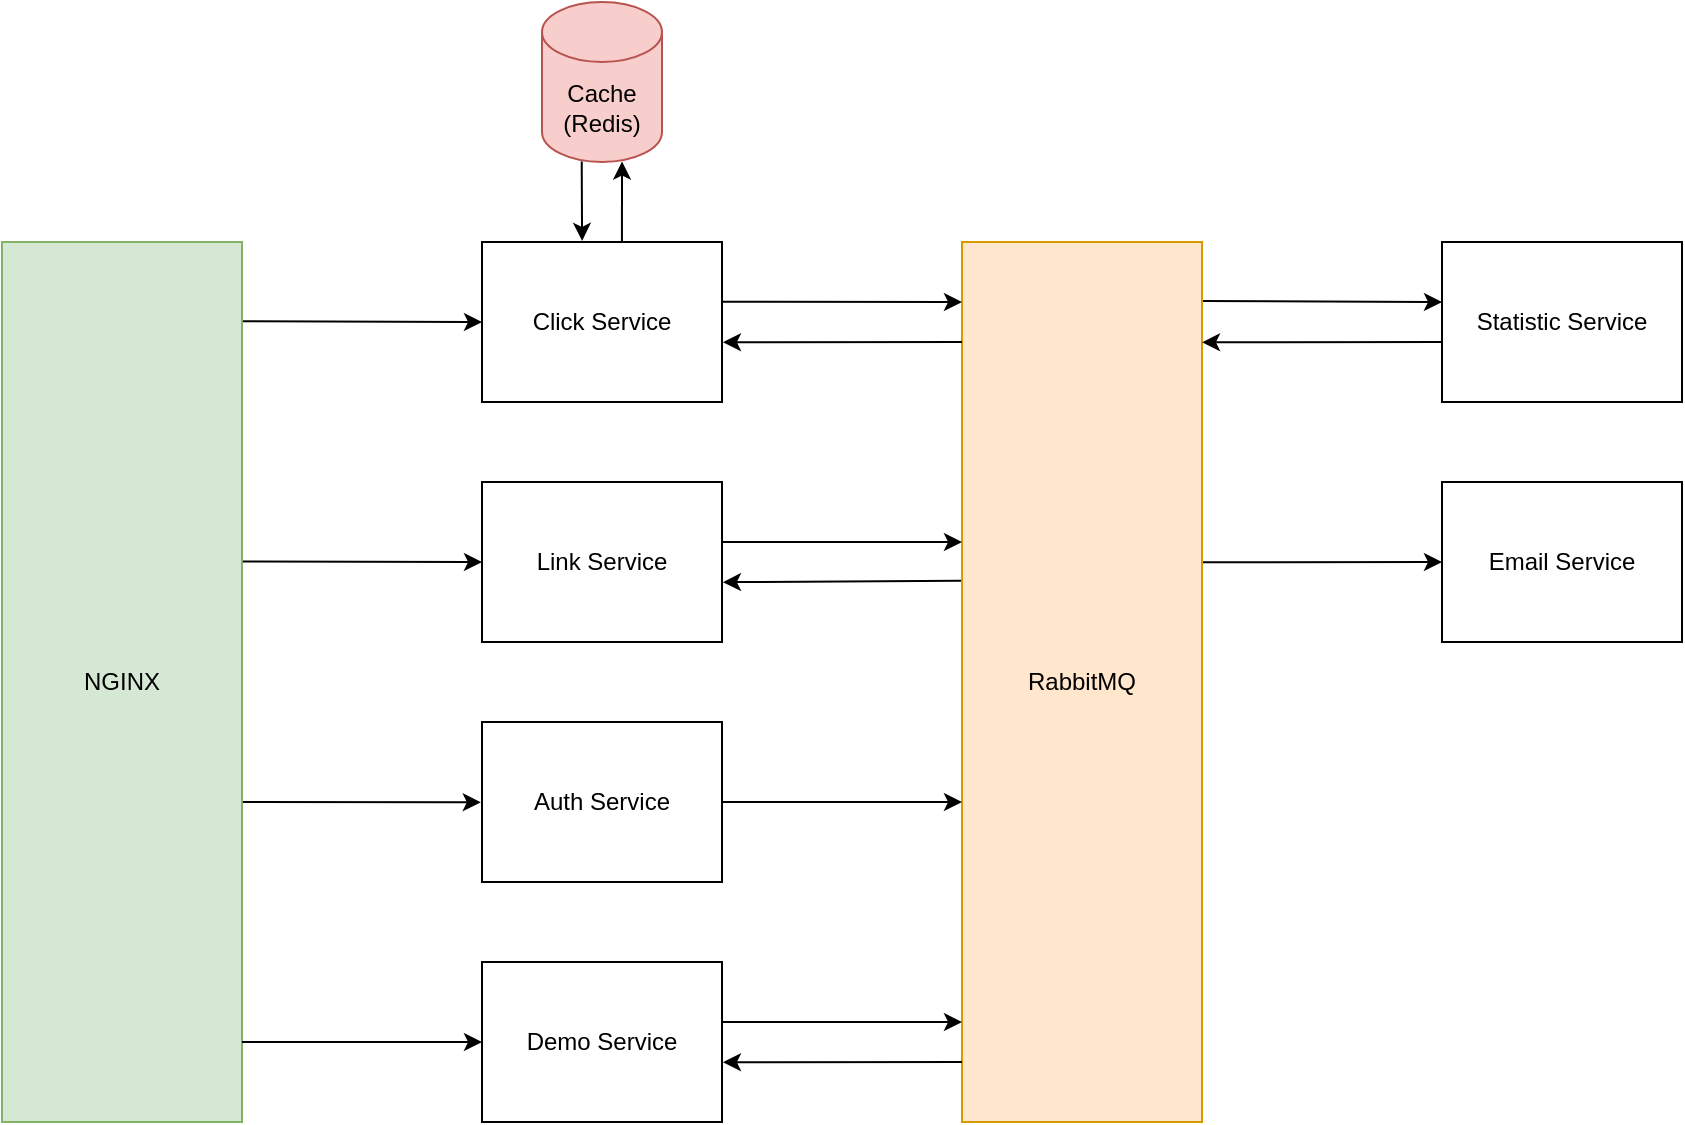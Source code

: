 <mxfile version="24.3.0" type="device">
  <diagram name="Page-1" id="sNq0cwUZBGhNZ78gHTRc">
    <mxGraphModel dx="1760" dy="966" grid="1" gridSize="10" guides="1" tooltips="1" connect="1" arrows="1" fold="1" page="1" pageScale="1" pageWidth="850" pageHeight="1100" math="0" shadow="0">
      <root>
        <mxCell id="0" />
        <mxCell id="1" parent="0" />
        <mxCell id="y6XsWSgxVyZHeU39wQFt-1" value="NGINX" style="rounded=0;whiteSpace=wrap;html=1;fillColor=#d5e8d4;strokeColor=#82b366;" parent="1" vertex="1">
          <mxGeometry x="120" y="200" width="120" height="440" as="geometry" />
        </mxCell>
        <mxCell id="FdpQEZ3YWwQ4bJ486MFl-2" value="Link Service" style="rounded=0;whiteSpace=wrap;html=1;" parent="1" vertex="1">
          <mxGeometry x="360" y="320" width="120" height="80" as="geometry" />
        </mxCell>
        <mxCell id="FdpQEZ3YWwQ4bJ486MFl-3" value="Click Service" style="rounded=0;whiteSpace=wrap;html=1;" parent="1" vertex="1">
          <mxGeometry x="360" y="200" width="120" height="80" as="geometry" />
        </mxCell>
        <mxCell id="FdpQEZ3YWwQ4bJ486MFl-5" value="Cache (Redis)" style="shape=cylinder3;whiteSpace=wrap;html=1;boundedLbl=1;backgroundOutline=1;size=15;fillColor=#f8cecc;strokeColor=#b85450;" parent="1" vertex="1">
          <mxGeometry x="390" y="80" width="60" height="80" as="geometry" />
        </mxCell>
        <mxCell id="FdpQEZ3YWwQ4bJ486MFl-7" value="RabbitMQ" style="rounded=0;whiteSpace=wrap;html=1;fillColor=#ffe6cc;strokeColor=#d79b00;" parent="1" vertex="1">
          <mxGeometry x="600" y="200" width="120" height="440" as="geometry" />
        </mxCell>
        <mxCell id="FdpQEZ3YWwQ4bJ486MFl-10" value="" style="endArrow=classic;html=1;rounded=0;exitX=1.004;exitY=0.09;exitDx=0;exitDy=0;entryX=0;entryY=0.5;entryDx=0;entryDy=0;exitPerimeter=0;" parent="1" source="y6XsWSgxVyZHeU39wQFt-1" target="FdpQEZ3YWwQ4bJ486MFl-3" edge="1">
          <mxGeometry width="50" height="50" relative="1" as="geometry">
            <mxPoint x="240" y="259.24" as="sourcePoint" />
            <mxPoint x="350" y="261" as="targetPoint" />
          </mxGeometry>
        </mxCell>
        <mxCell id="FdpQEZ3YWwQ4bJ486MFl-12" value="" style="endArrow=classic;html=1;rounded=0;exitX=1.004;exitY=0.363;exitDx=0;exitDy=0;exitPerimeter=0;" parent="1" source="y6XsWSgxVyZHeU39wQFt-1" edge="1">
          <mxGeometry width="50" height="50" relative="1" as="geometry">
            <mxPoint x="250" y="370" as="sourcePoint" />
            <mxPoint x="360" y="360" as="targetPoint" />
          </mxGeometry>
        </mxCell>
        <mxCell id="FdpQEZ3YWwQ4bJ486MFl-13" value="" style="endArrow=classic;html=1;rounded=0;exitX=1.004;exitY=0.374;exitDx=0;exitDy=0;exitPerimeter=0;" parent="1" source="FdpQEZ3YWwQ4bJ486MFl-3" edge="1">
          <mxGeometry width="50" height="50" relative="1" as="geometry">
            <mxPoint x="480.0" y="220" as="sourcePoint" />
            <mxPoint x="600" y="230" as="targetPoint" />
          </mxGeometry>
        </mxCell>
        <mxCell id="FdpQEZ3YWwQ4bJ486MFl-14" value="" style="endArrow=classic;html=1;rounded=0;entryX=1.004;entryY=0.626;entryDx=0;entryDy=0;entryPerimeter=0;" parent="1" target="FdpQEZ3YWwQ4bJ486MFl-3" edge="1">
          <mxGeometry width="50" height="50" relative="1" as="geometry">
            <mxPoint x="600" y="250" as="sourcePoint" />
            <mxPoint x="460" y="370" as="targetPoint" />
          </mxGeometry>
        </mxCell>
        <mxCell id="FdpQEZ3YWwQ4bJ486MFl-15" value="" style="endArrow=classic;html=1;rounded=0;exitX=0.331;exitY=0.997;exitDx=0;exitDy=0;exitPerimeter=0;entryX=0.417;entryY=-0.007;entryDx=0;entryDy=0;entryPerimeter=0;" parent="1" source="FdpQEZ3YWwQ4bJ486MFl-5" target="FdpQEZ3YWwQ4bJ486MFl-3" edge="1">
          <mxGeometry width="50" height="50" relative="1" as="geometry">
            <mxPoint x="412.04" y="159.52" as="sourcePoint" />
            <mxPoint x="412.76" y="199.52" as="targetPoint" />
          </mxGeometry>
        </mxCell>
        <mxCell id="FdpQEZ3YWwQ4bJ486MFl-16" value="" style="endArrow=classic;html=1;rounded=0;entryX=0.667;entryY=0.997;entryDx=0;entryDy=0;entryPerimeter=0;exitX=0.583;exitY=-0.004;exitDx=0;exitDy=0;exitPerimeter=0;" parent="1" source="FdpQEZ3YWwQ4bJ486MFl-3" target="FdpQEZ3YWwQ4bJ486MFl-5" edge="1">
          <mxGeometry width="50" height="50" relative="1" as="geometry">
            <mxPoint x="440" y="199.92" as="sourcePoint" />
            <mxPoint x="440.78" y="160" as="targetPoint" />
          </mxGeometry>
        </mxCell>
        <mxCell id="FdpQEZ3YWwQ4bJ486MFl-17" value="" style="endArrow=classic;html=1;rounded=0;exitX=1;exitY=0.5;exitDx=0;exitDy=0;" parent="1" edge="1">
          <mxGeometry width="50" height="50" relative="1" as="geometry">
            <mxPoint x="480" y="350.0" as="sourcePoint" />
            <mxPoint x="600" y="350" as="targetPoint" />
            <Array as="points" />
          </mxGeometry>
        </mxCell>
        <mxCell id="FdpQEZ3YWwQ4bJ486MFl-18" value="Auth Service" style="rounded=0;whiteSpace=wrap;html=1;" parent="1" vertex="1">
          <mxGeometry x="360" y="440" width="120" height="80" as="geometry" />
        </mxCell>
        <mxCell id="FdpQEZ3YWwQ4bJ486MFl-19" value="" style="endArrow=classic;html=1;rounded=0;entryX=-0.005;entryY=0.502;entryDx=0;entryDy=0;entryPerimeter=0;exitX=1.004;exitY=0.909;exitDx=0;exitDy=0;exitPerimeter=0;" parent="1" target="FdpQEZ3YWwQ4bJ486MFl-18" edge="1">
          <mxGeometry width="50" height="50" relative="1" as="geometry">
            <mxPoint x="240.48" y="479.96" as="sourcePoint" />
            <mxPoint x="680" y="360" as="targetPoint" />
          </mxGeometry>
        </mxCell>
        <mxCell id="6GFCdKNQBQmSW8mXPwjD-1" value="Statistic Service" style="rounded=0;whiteSpace=wrap;html=1;" parent="1" vertex="1">
          <mxGeometry x="840" y="200" width="120" height="80" as="geometry" />
        </mxCell>
        <mxCell id="O0lcPpVivbu-eX9izf-D-1" value="" style="endArrow=classic;html=1;rounded=0;exitX=1;exitY=0.5;exitDx=0;exitDy=0;" parent="1" source="FdpQEZ3YWwQ4bJ486MFl-18" edge="1">
          <mxGeometry width="50" height="50" relative="1" as="geometry">
            <mxPoint x="600" y="440" as="sourcePoint" />
            <mxPoint x="600" y="480" as="targetPoint" />
          </mxGeometry>
        </mxCell>
        <mxCell id="O0lcPpVivbu-eX9izf-D-2" value="" style="endArrow=classic;html=1;rounded=0;entryX=1.004;entryY=0.626;entryDx=0;entryDy=0;entryPerimeter=0;exitX=-0.004;exitY=0.385;exitDx=0;exitDy=0;exitPerimeter=0;" parent="1" source="FdpQEZ3YWwQ4bJ486MFl-7" edge="1">
          <mxGeometry width="50" height="50" relative="1" as="geometry">
            <mxPoint x="590" y="370" as="sourcePoint" />
            <mxPoint x="480.48" y="370.08" as="targetPoint" />
          </mxGeometry>
        </mxCell>
        <mxCell id="_GUl9PDFjD2mMPlN3do9-5" value="Email Service" style="rounded=0;whiteSpace=wrap;html=1;" parent="1" vertex="1">
          <mxGeometry x="840" y="320" width="120" height="80" as="geometry" />
        </mxCell>
        <mxCell id="_GUl9PDFjD2mMPlN3do9-6" value="" style="endArrow=classic;html=1;rounded=0;exitX=1.004;exitY=0.364;exitDx=0;exitDy=0;exitPerimeter=0;entryX=0;entryY=0.5;entryDx=0;entryDy=0;" parent="1" source="FdpQEZ3YWwQ4bJ486MFl-7" target="_GUl9PDFjD2mMPlN3do9-5" edge="1">
          <mxGeometry width="50" height="50" relative="1" as="geometry">
            <mxPoint x="730" y="360" as="sourcePoint" />
            <mxPoint x="830" y="360" as="targetPoint" />
          </mxGeometry>
        </mxCell>
        <mxCell id="_GUl9PDFjD2mMPlN3do9-7" value="" style="endArrow=classic;html=1;rounded=0;entryX=0;entryY=0.375;entryDx=0;entryDy=0;entryPerimeter=0;exitX=1.004;exitY=0.067;exitDx=0;exitDy=0;exitPerimeter=0;" parent="1" source="FdpQEZ3YWwQ4bJ486MFl-7" target="6GFCdKNQBQmSW8mXPwjD-1" edge="1">
          <mxGeometry width="50" height="50" relative="1" as="geometry">
            <mxPoint x="730" y="230" as="sourcePoint" />
            <mxPoint x="820" y="220" as="targetPoint" />
          </mxGeometry>
        </mxCell>
        <mxCell id="_GUl9PDFjD2mMPlN3do9-8" value="" style="endArrow=classic;html=1;rounded=0;exitX=0;exitY=0.625;exitDx=0;exitDy=0;exitPerimeter=0;entryX=1;entryY=0.114;entryDx=0;entryDy=0;entryPerimeter=0;" parent="1" source="6GFCdKNQBQmSW8mXPwjD-1" target="FdpQEZ3YWwQ4bJ486MFl-7" edge="1">
          <mxGeometry width="50" height="50" relative="1" as="geometry">
            <mxPoint x="820" y="250" as="sourcePoint" />
            <mxPoint x="730" y="250" as="targetPoint" />
          </mxGeometry>
        </mxCell>
        <mxCell id="4_SdNaVdbfOBkQMhREs2-1" value="Demo Service" style="rounded=0;whiteSpace=wrap;html=1;" vertex="1" parent="1">
          <mxGeometry x="360" y="560" width="120" height="80" as="geometry" />
        </mxCell>
        <mxCell id="4_SdNaVdbfOBkQMhREs2-2" value="" style="endArrow=classic;html=1;rounded=0;exitX=1.004;exitY=0.5;exitDx=0;exitDy=0;exitPerimeter=0;" edge="1" parent="1">
          <mxGeometry width="50" height="50" relative="1" as="geometry">
            <mxPoint x="240" y="600" as="sourcePoint" />
            <mxPoint x="360" y="600" as="targetPoint" />
          </mxGeometry>
        </mxCell>
        <mxCell id="4_SdNaVdbfOBkQMhREs2-3" value="" style="endArrow=classic;html=1;rounded=0;exitX=1;exitY=0.5;exitDx=0;exitDy=0;" edge="1" parent="1">
          <mxGeometry width="50" height="50" relative="1" as="geometry">
            <mxPoint x="480" y="590.0" as="sourcePoint" />
            <mxPoint x="600" y="590" as="targetPoint" />
            <Array as="points" />
          </mxGeometry>
        </mxCell>
        <mxCell id="4_SdNaVdbfOBkQMhREs2-4" value="" style="endArrow=classic;html=1;rounded=0;entryX=1.004;entryY=0.626;entryDx=0;entryDy=0;entryPerimeter=0;exitX=-0.004;exitY=0.531;exitDx=0;exitDy=0;exitPerimeter=0;" edge="1" parent="1">
          <mxGeometry width="50" height="50" relative="1" as="geometry">
            <mxPoint x="600" y="610" as="sourcePoint" />
            <mxPoint x="480.48" y="610.08" as="targetPoint" />
          </mxGeometry>
        </mxCell>
      </root>
    </mxGraphModel>
  </diagram>
</mxfile>
